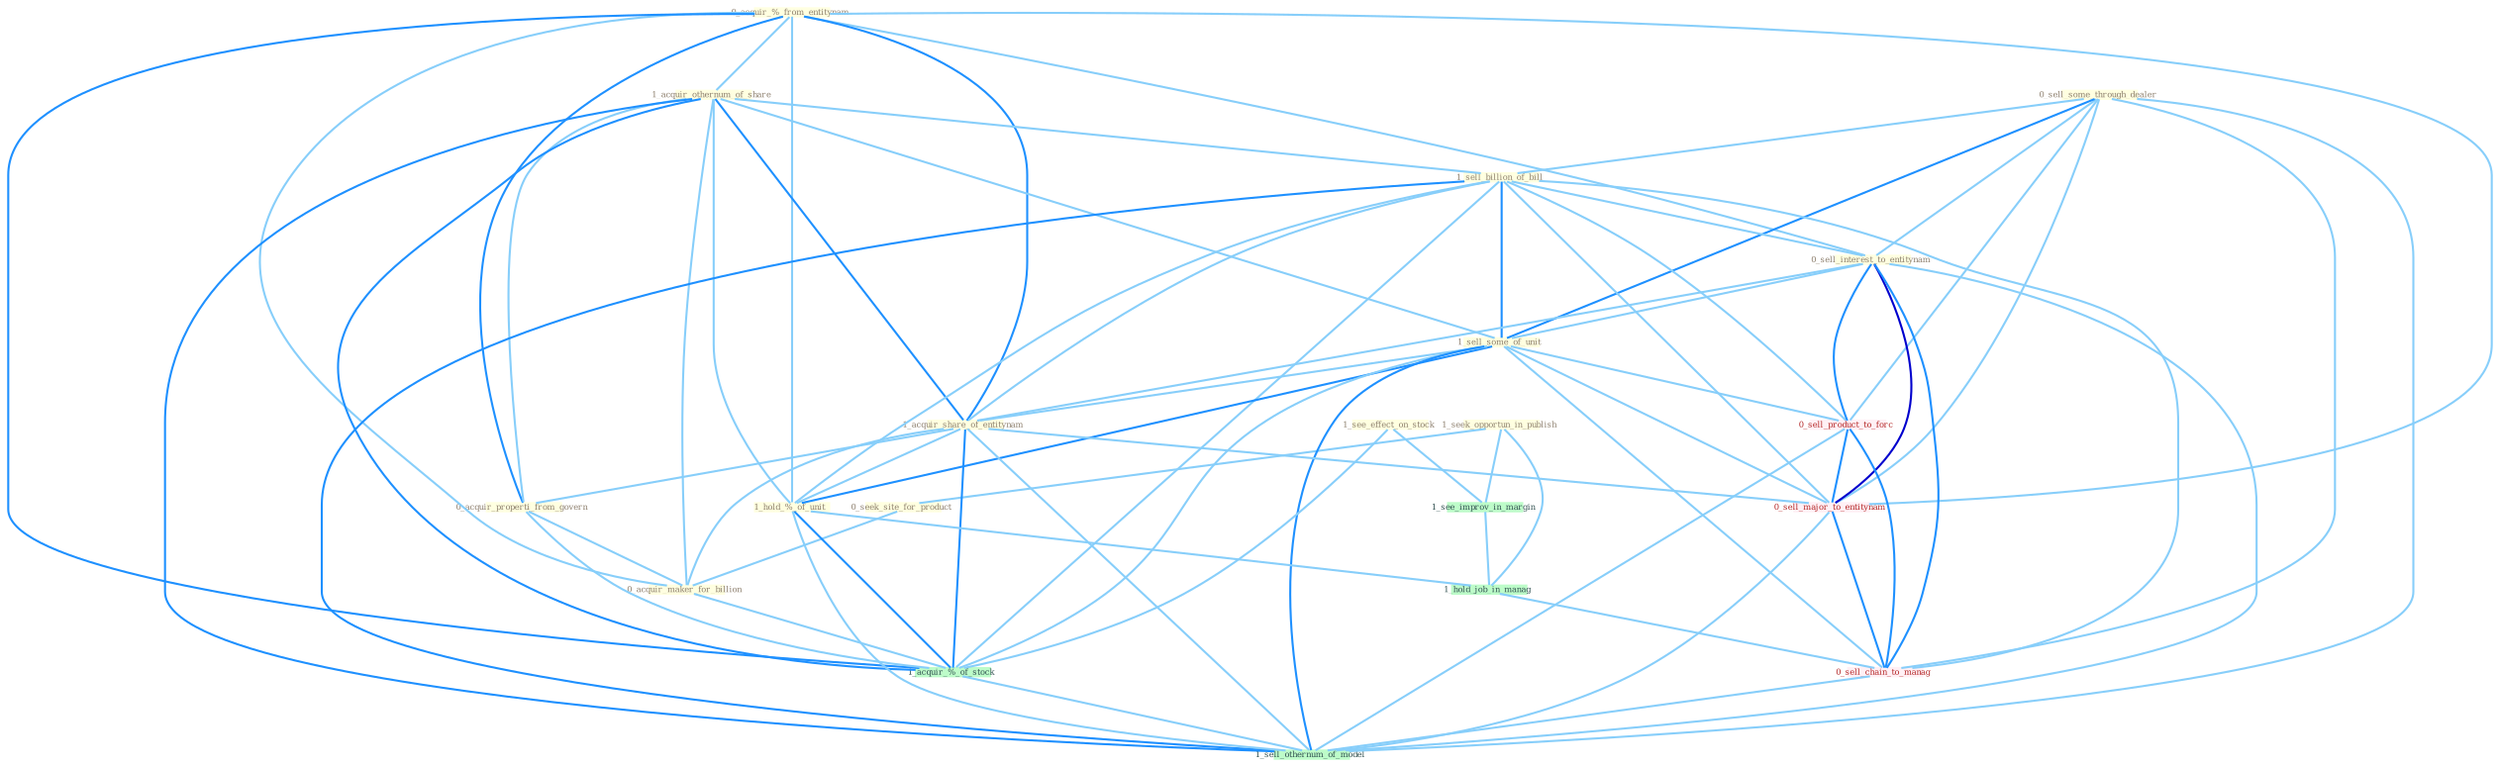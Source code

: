 Graph G{ 
    node
    [shape=polygon,style=filled,width=.5,height=.06,color="#BDFCC9",fixedsize=true,fontsize=4,
    fontcolor="#2f4f4f"];
    {node
    [color="#ffffe0", fontcolor="#8b7d6b"] "0_acquir_%_from_entitynam " "1_seek_opportun_in_publish " "0_seek_site_for_product " "1_acquir_othernum_of_share " "0_sell_some_through_dealer " "1_sell_billion_of_bill " "0_sell_interest_to_entitynam " "1_sell_some_of_unit " "1_acquir_share_of_entitynam " "1_see_effect_on_stock " "0_acquir_properti_from_govern " "0_acquir_maker_for_billion " "1_hold_%_of_unit "}
{node [color="#fff0f5", fontcolor="#b22222"] "0_sell_product_to_forc " "0_sell_major_to_entitynam " "0_sell_chain_to_manag "}
edge [color="#B0E2FF"];

	"0_acquir_%_from_entitynam " -- "1_acquir_othernum_of_share " [w="1", color="#87cefa" ];
	"0_acquir_%_from_entitynam " -- "0_sell_interest_to_entitynam " [w="1", color="#87cefa" ];
	"0_acquir_%_from_entitynam " -- "1_acquir_share_of_entitynam " [w="2", color="#1e90ff" , len=0.8];
	"0_acquir_%_from_entitynam " -- "0_acquir_properti_from_govern " [w="2", color="#1e90ff" , len=0.8];
	"0_acquir_%_from_entitynam " -- "0_acquir_maker_for_billion " [w="1", color="#87cefa" ];
	"0_acquir_%_from_entitynam " -- "1_hold_%_of_unit " [w="1", color="#87cefa" ];
	"0_acquir_%_from_entitynam " -- "1_acquir_%_of_stock " [w="2", color="#1e90ff" , len=0.8];
	"0_acquir_%_from_entitynam " -- "0_sell_major_to_entitynam " [w="1", color="#87cefa" ];
	"1_seek_opportun_in_publish " -- "0_seek_site_for_product " [w="1", color="#87cefa" ];
	"1_seek_opportun_in_publish " -- "1_see_improv_in_margin " [w="1", color="#87cefa" ];
	"1_seek_opportun_in_publish " -- "1_hold_job_in_manag " [w="1", color="#87cefa" ];
	"0_seek_site_for_product " -- "0_acquir_maker_for_billion " [w="1", color="#87cefa" ];
	"1_acquir_othernum_of_share " -- "1_sell_billion_of_bill " [w="1", color="#87cefa" ];
	"1_acquir_othernum_of_share " -- "1_sell_some_of_unit " [w="1", color="#87cefa" ];
	"1_acquir_othernum_of_share " -- "1_acquir_share_of_entitynam " [w="2", color="#1e90ff" , len=0.8];
	"1_acquir_othernum_of_share " -- "0_acquir_properti_from_govern " [w="1", color="#87cefa" ];
	"1_acquir_othernum_of_share " -- "0_acquir_maker_for_billion " [w="1", color="#87cefa" ];
	"1_acquir_othernum_of_share " -- "1_hold_%_of_unit " [w="1", color="#87cefa" ];
	"1_acquir_othernum_of_share " -- "1_acquir_%_of_stock " [w="2", color="#1e90ff" , len=0.8];
	"1_acquir_othernum_of_share " -- "1_sell_othernum_of_model " [w="2", color="#1e90ff" , len=0.8];
	"0_sell_some_through_dealer " -- "1_sell_billion_of_bill " [w="1", color="#87cefa" ];
	"0_sell_some_through_dealer " -- "0_sell_interest_to_entitynam " [w="1", color="#87cefa" ];
	"0_sell_some_through_dealer " -- "1_sell_some_of_unit " [w="2", color="#1e90ff" , len=0.8];
	"0_sell_some_through_dealer " -- "0_sell_product_to_forc " [w="1", color="#87cefa" ];
	"0_sell_some_through_dealer " -- "0_sell_major_to_entitynam " [w="1", color="#87cefa" ];
	"0_sell_some_through_dealer " -- "0_sell_chain_to_manag " [w="1", color="#87cefa" ];
	"0_sell_some_through_dealer " -- "1_sell_othernum_of_model " [w="1", color="#87cefa" ];
	"1_sell_billion_of_bill " -- "0_sell_interest_to_entitynam " [w="1", color="#87cefa" ];
	"1_sell_billion_of_bill " -- "1_sell_some_of_unit " [w="2", color="#1e90ff" , len=0.8];
	"1_sell_billion_of_bill " -- "1_acquir_share_of_entitynam " [w="1", color="#87cefa" ];
	"1_sell_billion_of_bill " -- "1_hold_%_of_unit " [w="1", color="#87cefa" ];
	"1_sell_billion_of_bill " -- "1_acquir_%_of_stock " [w="1", color="#87cefa" ];
	"1_sell_billion_of_bill " -- "0_sell_product_to_forc " [w="1", color="#87cefa" ];
	"1_sell_billion_of_bill " -- "0_sell_major_to_entitynam " [w="1", color="#87cefa" ];
	"1_sell_billion_of_bill " -- "0_sell_chain_to_manag " [w="1", color="#87cefa" ];
	"1_sell_billion_of_bill " -- "1_sell_othernum_of_model " [w="2", color="#1e90ff" , len=0.8];
	"0_sell_interest_to_entitynam " -- "1_sell_some_of_unit " [w="1", color="#87cefa" ];
	"0_sell_interest_to_entitynam " -- "1_acquir_share_of_entitynam " [w="1", color="#87cefa" ];
	"0_sell_interest_to_entitynam " -- "0_sell_product_to_forc " [w="2", color="#1e90ff" , len=0.8];
	"0_sell_interest_to_entitynam " -- "0_sell_major_to_entitynam " [w="3", color="#0000cd" , len=0.6];
	"0_sell_interest_to_entitynam " -- "0_sell_chain_to_manag " [w="2", color="#1e90ff" , len=0.8];
	"0_sell_interest_to_entitynam " -- "1_sell_othernum_of_model " [w="1", color="#87cefa" ];
	"1_sell_some_of_unit " -- "1_acquir_share_of_entitynam " [w="1", color="#87cefa" ];
	"1_sell_some_of_unit " -- "1_hold_%_of_unit " [w="2", color="#1e90ff" , len=0.8];
	"1_sell_some_of_unit " -- "1_acquir_%_of_stock " [w="1", color="#87cefa" ];
	"1_sell_some_of_unit " -- "0_sell_product_to_forc " [w="1", color="#87cefa" ];
	"1_sell_some_of_unit " -- "0_sell_major_to_entitynam " [w="1", color="#87cefa" ];
	"1_sell_some_of_unit " -- "0_sell_chain_to_manag " [w="1", color="#87cefa" ];
	"1_sell_some_of_unit " -- "1_sell_othernum_of_model " [w="2", color="#1e90ff" , len=0.8];
	"1_acquir_share_of_entitynam " -- "0_acquir_properti_from_govern " [w="1", color="#87cefa" ];
	"1_acquir_share_of_entitynam " -- "0_acquir_maker_for_billion " [w="1", color="#87cefa" ];
	"1_acquir_share_of_entitynam " -- "1_hold_%_of_unit " [w="1", color="#87cefa" ];
	"1_acquir_share_of_entitynam " -- "1_acquir_%_of_stock " [w="2", color="#1e90ff" , len=0.8];
	"1_acquir_share_of_entitynam " -- "0_sell_major_to_entitynam " [w="1", color="#87cefa" ];
	"1_acquir_share_of_entitynam " -- "1_sell_othernum_of_model " [w="1", color="#87cefa" ];
	"1_see_effect_on_stock " -- "1_see_improv_in_margin " [w="1", color="#87cefa" ];
	"1_see_effect_on_stock " -- "1_acquir_%_of_stock " [w="1", color="#87cefa" ];
	"0_acquir_properti_from_govern " -- "0_acquir_maker_for_billion " [w="1", color="#87cefa" ];
	"0_acquir_properti_from_govern " -- "1_acquir_%_of_stock " [w="1", color="#87cefa" ];
	"0_acquir_maker_for_billion " -- "1_acquir_%_of_stock " [w="1", color="#87cefa" ];
	"1_hold_%_of_unit " -- "1_acquir_%_of_stock " [w="2", color="#1e90ff" , len=0.8];
	"1_hold_%_of_unit " -- "1_hold_job_in_manag " [w="1", color="#87cefa" ];
	"1_hold_%_of_unit " -- "1_sell_othernum_of_model " [w="1", color="#87cefa" ];
	"1_see_improv_in_margin " -- "1_hold_job_in_manag " [w="1", color="#87cefa" ];
	"1_acquir_%_of_stock " -- "1_sell_othernum_of_model " [w="1", color="#87cefa" ];
	"1_hold_job_in_manag " -- "0_sell_chain_to_manag " [w="1", color="#87cefa" ];
	"0_sell_product_to_forc " -- "0_sell_major_to_entitynam " [w="2", color="#1e90ff" , len=0.8];
	"0_sell_product_to_forc " -- "0_sell_chain_to_manag " [w="2", color="#1e90ff" , len=0.8];
	"0_sell_product_to_forc " -- "1_sell_othernum_of_model " [w="1", color="#87cefa" ];
	"0_sell_major_to_entitynam " -- "0_sell_chain_to_manag " [w="2", color="#1e90ff" , len=0.8];
	"0_sell_major_to_entitynam " -- "1_sell_othernum_of_model " [w="1", color="#87cefa" ];
	"0_sell_chain_to_manag " -- "1_sell_othernum_of_model " [w="1", color="#87cefa" ];
}